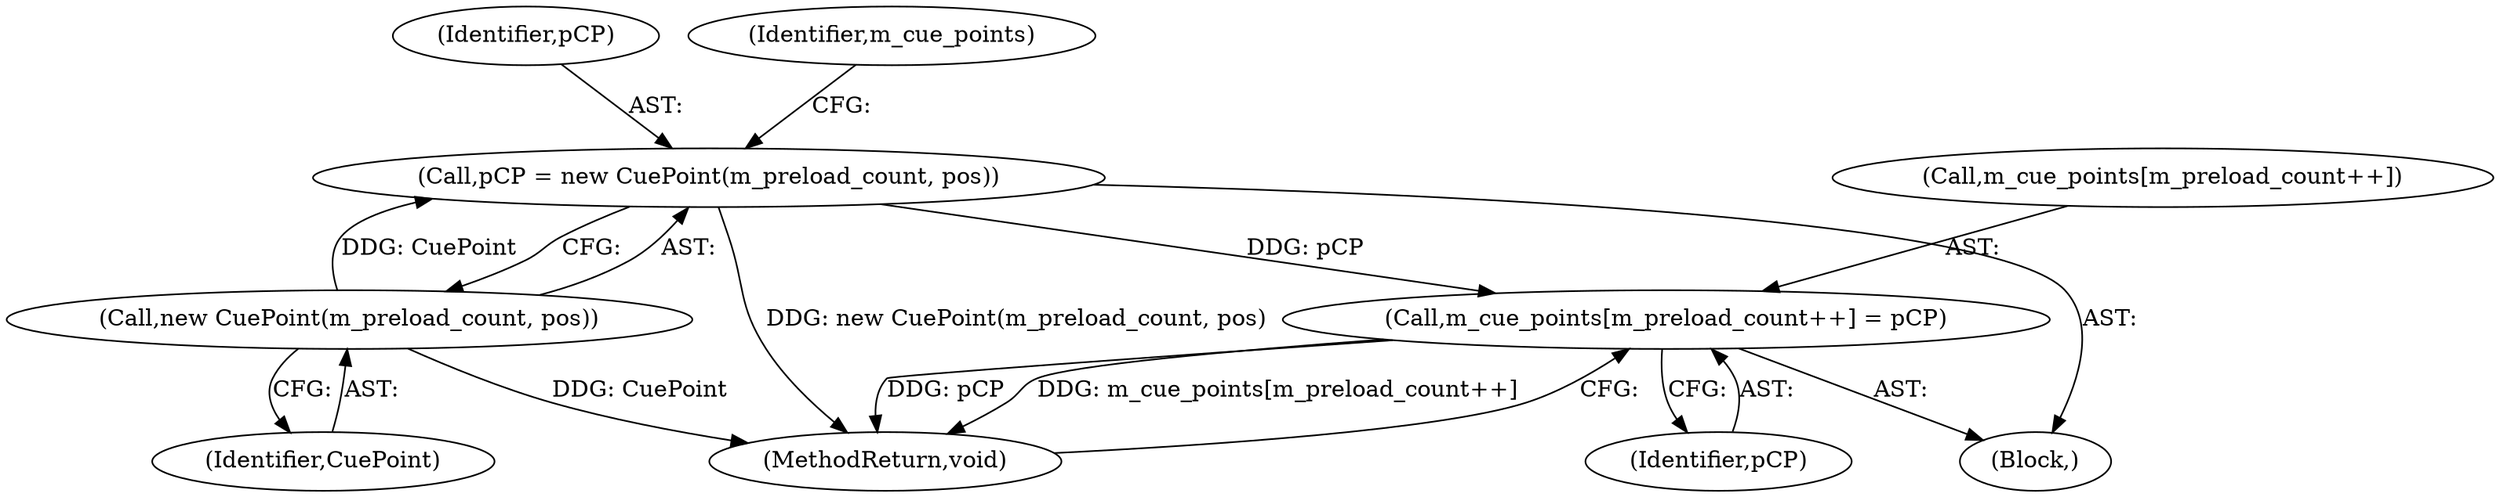 digraph "1_Android_cc274e2abe8b2a6698a5c47d8aa4bb45f1f9538d_59@array" {
"1000163" [label="(Call,m_cue_points[m_preload_count++] = pCP)"];
"1000159" [label="(Call,pCP = new CuePoint(m_preload_count, pos))"];
"1000161" [label="(Call,new CuePoint(m_preload_count, pos))"];
"1000160" [label="(Identifier,pCP)"];
"1000159" [label="(Call,pCP = new CuePoint(m_preload_count, pos))"];
"1000169" [label="(MethodReturn,void)"];
"1000163" [label="(Call,m_cue_points[m_preload_count++] = pCP)"];
"1000164" [label="(Call,m_cue_points[m_preload_count++])"];
"1000106" [label="(Block,)"];
"1000165" [label="(Identifier,m_cue_points)"];
"1000168" [label="(Identifier,pCP)"];
"1000161" [label="(Call,new CuePoint(m_preload_count, pos))"];
"1000162" [label="(Identifier,CuePoint)"];
"1000163" -> "1000106"  [label="AST: "];
"1000163" -> "1000168"  [label="CFG: "];
"1000164" -> "1000163"  [label="AST: "];
"1000168" -> "1000163"  [label="AST: "];
"1000169" -> "1000163"  [label="CFG: "];
"1000163" -> "1000169"  [label="DDG: pCP"];
"1000163" -> "1000169"  [label="DDG: m_cue_points[m_preload_count++]"];
"1000159" -> "1000163"  [label="DDG: pCP"];
"1000159" -> "1000106"  [label="AST: "];
"1000159" -> "1000161"  [label="CFG: "];
"1000160" -> "1000159"  [label="AST: "];
"1000161" -> "1000159"  [label="AST: "];
"1000165" -> "1000159"  [label="CFG: "];
"1000159" -> "1000169"  [label="DDG: new CuePoint(m_preload_count, pos)"];
"1000161" -> "1000159"  [label="DDG: CuePoint"];
"1000161" -> "1000162"  [label="CFG: "];
"1000162" -> "1000161"  [label="AST: "];
"1000161" -> "1000169"  [label="DDG: CuePoint"];
}
